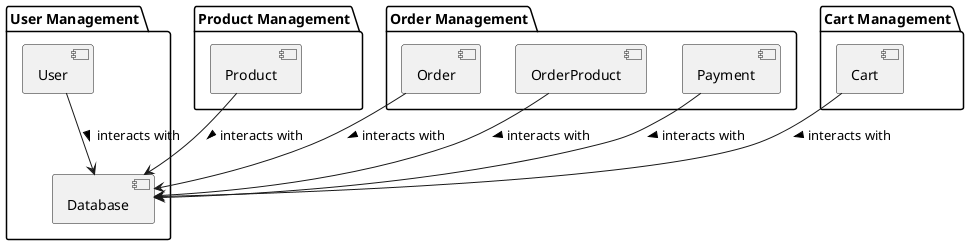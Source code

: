 @startuml COMPONENT_DIAGRAM

package "User Management" {
    [User]
    [Database]
}

package "Product Management" {
    [Product]
    [Database]
}

package "Order Management" {
    [Order]
    [OrderProduct]
    [Payment]
    [Database]
}

package "Cart Management" {
    [Cart]
    [Database]
}

' Relationships
[User] --> [Database] : interacts with >
[Product] --> [Database] : interacts with >
[Order] --> [Database] : interacts with >
[OrderProduct] --> [Database] : interacts with >
[Payment] --> [Database] : interacts with >
[Cart] --> [Database] : interacts with >

@enduml

